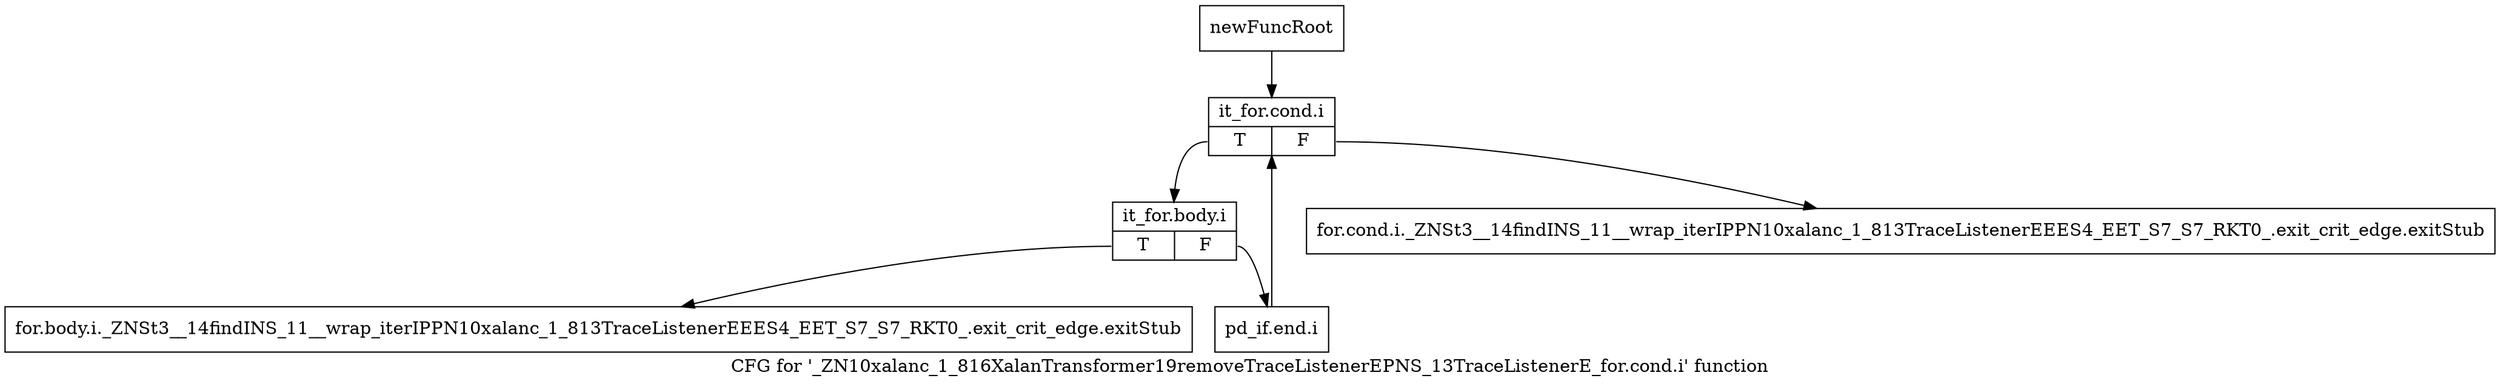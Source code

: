 digraph "CFG for '_ZN10xalanc_1_816XalanTransformer19removeTraceListenerEPNS_13TraceListenerE_for.cond.i' function" {
	label="CFG for '_ZN10xalanc_1_816XalanTransformer19removeTraceListenerEPNS_13TraceListenerE_for.cond.i' function";

	Node0x84986b0 [shape=record,label="{newFuncRoot}"];
	Node0x84986b0 -> Node0x84987a0;
	Node0x8498700 [shape=record,label="{for.cond.i._ZNSt3__14findINS_11__wrap_iterIPPN10xalanc_1_813TraceListenerEEES4_EET_S7_S7_RKT0_.exit_crit_edge.exitStub}"];
	Node0x8498750 [shape=record,label="{for.body.i._ZNSt3__14findINS_11__wrap_iterIPPN10xalanc_1_813TraceListenerEEES4_EET_S7_S7_RKT0_.exit_crit_edge.exitStub}"];
	Node0x84987a0 [shape=record,label="{it_for.cond.i|{<s0>T|<s1>F}}"];
	Node0x84987a0:s0 -> Node0x84987f0;
	Node0x84987a0:s1 -> Node0x8498700;
	Node0x84987f0 [shape=record,label="{it_for.body.i|{<s0>T|<s1>F}}"];
	Node0x84987f0:s0 -> Node0x8498750;
	Node0x84987f0:s1 -> Node0x8498840;
	Node0x8498840 [shape=record,label="{pd_if.end.i}"];
	Node0x8498840 -> Node0x84987a0;
}
